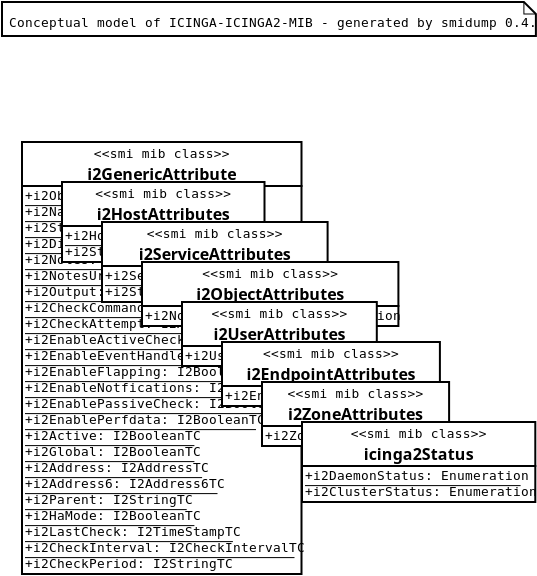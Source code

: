 <?xml version="1.0"?>
<diagram xmlns:dia="http://www.lysator.liu.se/~alla/dia/">
  <diagramdata>
    <attribute name="background">
      <color val="#ffffff"/>
    </attribute>
    <attribute name="paper">
      <composite type="paper">
        <attribute name="name">
          <string>#A4#</string>
        </attribute>
        <attribute name="tmargin">
         <real val="2.82"/>
       </attribute>
       <attribute name="bmargin">
         <real val="2.82"/>
        </attribute>
       <attribute name="lmargin">
         <real val="2.82"/>
       </attribute>
       <attribute name="rmargin">
         <real val="2.82"/>
       </attribute>
       <attribute name="is_portrait">
         <boolean val="true"/>
       </attribute>
      <attribute name="scaling">
         <real val="1"/>
      </attribute>
      <attribute name="fitto">
        <boolean val="false"/>
      </attribute>
    </composite>
   </attribute>
  </diagramdata>
  <layer name="Background" visible="true">
<object type="UML - Note" version="0" id="O0">
  <attribute name="obj_pos">
    <point val="1.00,1.00"/>
  </attribute>
  <attribute name="obj_bb">
    <rectangle val="0.50,0.50;51.42,2.20"/>
  </attribute>
  <attribute name="elem_corner">
    <point val="1.00,1.00"/>
  </attribute>
  <attribute name="elem_width">
    <real val="50.92"/>
  </attribute>
  <attribute name="elem_height">
    <real val="1.7"/>
  </attribute>
  <attribute name="text">
    <composite type="text">
      <attribute name="string">
        <string>#Conceptual model of ICINGA-ICINGA2-MIB - generated by smidump 0.4.8#</string>
      </attribute>
      <attribute name="font">
        <font name="Courier"/>
      </attribute>
      <attribute name="height">
        <real val="0.8"/>
      </attribute>
      <attribute name="pos">
        <point val="1.35,2.28"/>
      </attribute>
      <attribute name="color">
        <color val="#000000"/>
      </attribute>
      <attribute name="alignment">
        <enum val="0"/>
      </attribute>
    </composite>
  </attribute>
</object>
    <object type="UML - Class" version="0" id="i2GenericAttribute">
      <attribute name="obj_pos">
       <point val="2.00,8.00"/>
      </attribute>
     <attribute name="obj_bb">
       <rectangle val="0.0,0.0;0.0,0.0"/>
     </attribute>
     <attribute name="elem_corner">
       <point val="2.00,8.00"/>
     </attribute>
     <attribute name="elem_width">
       <real val="0.00"/>
     </attribute>
     <attribute name="elem_height">
       <real val="0.00"/>
     </attribute>
     <attribute name="name">
       <string>#i2GenericAttribute#</string>
     </attribute>
     <attribute name="stereotype">
         <string>#smi mib class#</string>
     </attribute>
     <attribute name="abstract">
       <boolean val="false"/>
     </attribute>
     <attribute name="suppress_attributes">
        <boolean val="false"/>
      </attribute>
      <attribute name="suppress_operations">
        <boolean val="true"/>
      </attribute>
     <attribute name="visible_attributes">
       <boolean val="true"/>
     </attribute>
     <attribute name="visible_operations">
        <boolean val="false"/>
      </attribute>
     <attribute name="attributes">
        <composite type="umlattribute">
          <attribute name="name">
            <string>#i2ObjectType#</string>
          </attribute>
          <attribute name="type">
            <string>#Enumeration#</string>
          </attribute>
          <attribute name="value">
            <string/>
          </attribute>
          <attribute name="visibility">
            <enum val="0"/>
          </attribute>
          <attribute name="abstract">
            <boolean val="false"/>
          </attribute>
          <attribute name="class_scope">
            <boolean val="true"/>
          </attribute>
        </composite>
        <composite type="umlattribute">
          <attribute name="name">
            <string>#i2Name#</string>
          </attribute>
          <attribute name="type">
            <string>#I2NameTC#</string>
          </attribute>
          <attribute name="value">
            <string/>
          </attribute>
          <attribute name="visibility">
            <enum val="0"/>
          </attribute>
          <attribute name="abstract">
            <boolean val="false"/>
          </attribute>
          <attribute name="class_scope">
            <boolean val="true"/>
          </attribute>
        </composite>
        <composite type="umlattribute">
          <attribute name="name">
            <string>#i2StateType#</string>
          </attribute>
          <attribute name="type">
            <string>#Enumeration#</string>
          </attribute>
          <attribute name="value">
            <string/>
          </attribute>
          <attribute name="visibility">
            <enum val="0"/>
          </attribute>
          <attribute name="abstract">
            <boolean val="false"/>
          </attribute>
          <attribute name="class_scope">
            <boolean val="true"/>
          </attribute>
        </composite>
        <composite type="umlattribute">
          <attribute name="name">
            <string>#i2DisplayName#</string>
          </attribute>
          <attribute name="type">
            <string>#I2DisplayNameTC#</string>
          </attribute>
          <attribute name="value">
            <string/>
          </attribute>
          <attribute name="visibility">
            <enum val="0"/>
          </attribute>
          <attribute name="abstract">
            <boolean val="false"/>
          </attribute>
          <attribute name="class_scope">
            <boolean val="true"/>
          </attribute>
        </composite>
        <composite type="umlattribute">
          <attribute name="name">
            <string>#i2Notes#</string>
          </attribute>
          <attribute name="type">
            <string>#I2StringTC#</string>
          </attribute>
          <attribute name="value">
            <string/>
          </attribute>
          <attribute name="visibility">
            <enum val="0"/>
          </attribute>
          <attribute name="abstract">
            <boolean val="false"/>
          </attribute>
          <attribute name="class_scope">
            <boolean val="true"/>
          </attribute>
        </composite>
        <composite type="umlattribute">
          <attribute name="name">
            <string>#i2NotesUrl#</string>
          </attribute>
          <attribute name="type">
            <string>#I2StringTC#</string>
          </attribute>
          <attribute name="value">
            <string/>
          </attribute>
          <attribute name="visibility">
            <enum val="0"/>
          </attribute>
          <attribute name="abstract">
            <boolean val="false"/>
          </attribute>
          <attribute name="class_scope">
            <boolean val="true"/>
          </attribute>
        </composite>
        <composite type="umlattribute">
          <attribute name="name">
            <string>#i2Output#</string>
          </attribute>
          <attribute name="type">
            <string>#I2StringTC#</string>
          </attribute>
          <attribute name="value">
            <string/>
          </attribute>
          <attribute name="visibility">
            <enum val="0"/>
          </attribute>
          <attribute name="abstract">
            <boolean val="false"/>
          </attribute>
          <attribute name="class_scope">
            <boolean val="true"/>
          </attribute>
        </composite>
        <composite type="umlattribute">
          <attribute name="name">
            <string>#i2CheckCommand#</string>
          </attribute>
          <attribute name="type">
            <string>#I2CheckCommandTC#</string>
          </attribute>
          <attribute name="value">
            <string/>
          </attribute>
          <attribute name="visibility">
            <enum val="0"/>
          </attribute>
          <attribute name="abstract">
            <boolean val="false"/>
          </attribute>
          <attribute name="class_scope">
            <boolean val="true"/>
          </attribute>
        </composite>
        <composite type="umlattribute">
          <attribute name="name">
            <string>#i2CheckAttempt#</string>
          </attribute>
          <attribute name="type">
            <string>#I2AttemptTC#</string>
          </attribute>
          <attribute name="value">
            <string/>
          </attribute>
          <attribute name="visibility">
            <enum val="0"/>
          </attribute>
          <attribute name="abstract">
            <boolean val="false"/>
          </attribute>
          <attribute name="class_scope">
            <boolean val="true"/>
          </attribute>
        </composite>
        <composite type="umlattribute">
          <attribute name="name">
            <string>#i2EnableActiveChecks#</string>
          </attribute>
          <attribute name="type">
            <string>#I2BooleanTC#</string>
          </attribute>
          <attribute name="value">
            <string/>
          </attribute>
          <attribute name="visibility">
            <enum val="0"/>
          </attribute>
          <attribute name="abstract">
            <boolean val="false"/>
          </attribute>
          <attribute name="class_scope">
            <boolean val="true"/>
          </attribute>
        </composite>
        <composite type="umlattribute">
          <attribute name="name">
            <string>#i2EnableEventHandler#</string>
          </attribute>
          <attribute name="type">
            <string>#I2BooleanTC#</string>
          </attribute>
          <attribute name="value">
            <string/>
          </attribute>
          <attribute name="visibility">
            <enum val="0"/>
          </attribute>
          <attribute name="abstract">
            <boolean val="false"/>
          </attribute>
          <attribute name="class_scope">
            <boolean val="true"/>
          </attribute>
        </composite>
        <composite type="umlattribute">
          <attribute name="name">
            <string>#i2EnableFlapping#</string>
          </attribute>
          <attribute name="type">
            <string>#I2BooleanTC#</string>
          </attribute>
          <attribute name="value">
            <string/>
          </attribute>
          <attribute name="visibility">
            <enum val="0"/>
          </attribute>
          <attribute name="abstract">
            <boolean val="false"/>
          </attribute>
          <attribute name="class_scope">
            <boolean val="true"/>
          </attribute>
        </composite>
        <composite type="umlattribute">
          <attribute name="name">
            <string>#i2EnableNotfications#</string>
          </attribute>
          <attribute name="type">
            <string>#I2BooleanTC#</string>
          </attribute>
          <attribute name="value">
            <string/>
          </attribute>
          <attribute name="visibility">
            <enum val="0"/>
          </attribute>
          <attribute name="abstract">
            <boolean val="false"/>
          </attribute>
          <attribute name="class_scope">
            <boolean val="true"/>
          </attribute>
        </composite>
        <composite type="umlattribute">
          <attribute name="name">
            <string>#i2EnablePassiveCheck#</string>
          </attribute>
          <attribute name="type">
            <string>#I2BooleanTC#</string>
          </attribute>
          <attribute name="value">
            <string/>
          </attribute>
          <attribute name="visibility">
            <enum val="0"/>
          </attribute>
          <attribute name="abstract">
            <boolean val="false"/>
          </attribute>
          <attribute name="class_scope">
            <boolean val="true"/>
          </attribute>
        </composite>
        <composite type="umlattribute">
          <attribute name="name">
            <string>#i2EnablePerfdata#</string>
          </attribute>
          <attribute name="type">
            <string>#I2BooleanTC#</string>
          </attribute>
          <attribute name="value">
            <string/>
          </attribute>
          <attribute name="visibility">
            <enum val="0"/>
          </attribute>
          <attribute name="abstract">
            <boolean val="false"/>
          </attribute>
          <attribute name="class_scope">
            <boolean val="true"/>
          </attribute>
        </composite>
        <composite type="umlattribute">
          <attribute name="name">
            <string>#i2Active#</string>
          </attribute>
          <attribute name="type">
            <string>#I2BooleanTC#</string>
          </attribute>
          <attribute name="value">
            <string/>
          </attribute>
          <attribute name="visibility">
            <enum val="0"/>
          </attribute>
          <attribute name="abstract">
            <boolean val="false"/>
          </attribute>
          <attribute name="class_scope">
            <boolean val="true"/>
          </attribute>
        </composite>
        <composite type="umlattribute">
          <attribute name="name">
            <string>#i2Global#</string>
          </attribute>
          <attribute name="type">
            <string>#I2BooleanTC#</string>
          </attribute>
          <attribute name="value">
            <string/>
          </attribute>
          <attribute name="visibility">
            <enum val="0"/>
          </attribute>
          <attribute name="abstract">
            <boolean val="false"/>
          </attribute>
          <attribute name="class_scope">
            <boolean val="true"/>
          </attribute>
        </composite>
        <composite type="umlattribute">
          <attribute name="name">
            <string>#i2Address#</string>
          </attribute>
          <attribute name="type">
            <string>#I2AddressTC#</string>
          </attribute>
          <attribute name="value">
            <string/>
          </attribute>
          <attribute name="visibility">
            <enum val="0"/>
          </attribute>
          <attribute name="abstract">
            <boolean val="false"/>
          </attribute>
          <attribute name="class_scope">
            <boolean val="true"/>
          </attribute>
        </composite>
        <composite type="umlattribute">
          <attribute name="name">
            <string>#i2Address6#</string>
          </attribute>
          <attribute name="type">
            <string>#I2Address6TC#</string>
          </attribute>
          <attribute name="value">
            <string/>
          </attribute>
          <attribute name="visibility">
            <enum val="0"/>
          </attribute>
          <attribute name="abstract">
            <boolean val="false"/>
          </attribute>
          <attribute name="class_scope">
            <boolean val="true"/>
          </attribute>
        </composite>
        <composite type="umlattribute">
          <attribute name="name">
            <string>#i2Parent#</string>
          </attribute>
          <attribute name="type">
            <string>#I2StringTC#</string>
          </attribute>
          <attribute name="value">
            <string/>
          </attribute>
          <attribute name="visibility">
            <enum val="0"/>
          </attribute>
          <attribute name="abstract">
            <boolean val="false"/>
          </attribute>
          <attribute name="class_scope">
            <boolean val="true"/>
          </attribute>
        </composite>
        <composite type="umlattribute">
          <attribute name="name">
            <string>#i2HaMode#</string>
          </attribute>
          <attribute name="type">
            <string>#I2BooleanTC#</string>
          </attribute>
          <attribute name="value">
            <string/>
          </attribute>
          <attribute name="visibility">
            <enum val="0"/>
          </attribute>
          <attribute name="abstract">
            <boolean val="false"/>
          </attribute>
          <attribute name="class_scope">
            <boolean val="true"/>
          </attribute>
        </composite>
        <composite type="umlattribute">
          <attribute name="name">
            <string>#i2LastCheck#</string>
          </attribute>
          <attribute name="type">
            <string>#I2TimeStampTC#</string>
          </attribute>
          <attribute name="value">
            <string/>
          </attribute>
          <attribute name="visibility">
            <enum val="0"/>
          </attribute>
          <attribute name="abstract">
            <boolean val="false"/>
          </attribute>
          <attribute name="class_scope">
            <boolean val="true"/>
          </attribute>
        </composite>
        <composite type="umlattribute">
          <attribute name="name">
            <string>#i2CheckInterval#</string>
          </attribute>
          <attribute name="type">
            <string>#I2CheckIntervalTC#</string>
          </attribute>
          <attribute name="value">
            <string/>
          </attribute>
          <attribute name="visibility">
            <enum val="0"/>
          </attribute>
          <attribute name="abstract">
            <boolean val="false"/>
          </attribute>
          <attribute name="class_scope">
            <boolean val="true"/>
          </attribute>
        </composite>
        <composite type="umlattribute">
          <attribute name="name">
            <string>#i2CheckPeriod#</string>
          </attribute>
          <attribute name="type">
            <string>#I2StringTC#</string>
          </attribute>
          <attribute name="value">
            <string/>
          </attribute>
          <attribute name="visibility">
            <enum val="0"/>
          </attribute>
          <attribute name="abstract">
            <boolean val="false"/>
          </attribute>
          <attribute name="class_scope">
            <boolean val="true"/>
          </attribute>
        </composite>
      </attribute>
     <attribute name="operations"/>
    <attribute name="template">
      <boolean val="false"/>
    </attribute>
     <attribute name="templates"/>
   </object>
    <object type="UML - Class" version="0" id="i2HostAttributes">
      <attribute name="obj_pos">
       <point val="4.00,10.00"/>
      </attribute>
     <attribute name="obj_bb">
       <rectangle val="0.0,0.0;0.0,0.0"/>
     </attribute>
     <attribute name="elem_corner">
       <point val="4.00,10.00"/>
     </attribute>
     <attribute name="elem_width">
       <real val="0.00"/>
     </attribute>
     <attribute name="elem_height">
       <real val="0.00"/>
     </attribute>
     <attribute name="name">
       <string>#i2HostAttributes#</string>
     </attribute>
     <attribute name="stereotype">
         <string>#smi mib class#</string>
     </attribute>
     <attribute name="abstract">
       <boolean val="false"/>
     </attribute>
     <attribute name="suppress_attributes">
        <boolean val="false"/>
      </attribute>
      <attribute name="suppress_operations">
        <boolean val="true"/>
      </attribute>
     <attribute name="visible_attributes">
       <boolean val="true"/>
     </attribute>
     <attribute name="visible_operations">
        <boolean val="false"/>
      </attribute>
     <attribute name="attributes">
        <composite type="umlattribute">
          <attribute name="name">
            <string>#i2HostName#</string>
          </attribute>
          <attribute name="type">
            <string>#I2HostNameTC#</string>
          </attribute>
          <attribute name="value">
            <string/>
          </attribute>
          <attribute name="visibility">
            <enum val="0"/>
          </attribute>
          <attribute name="abstract">
            <boolean val="false"/>
          </attribute>
          <attribute name="class_scope">
            <boolean val="true"/>
          </attribute>
        </composite>
        <composite type="umlattribute">
          <attribute name="name">
            <string>#i2StateHost#</string>
          </attribute>
          <attribute name="type">
            <string>#Enumeration#</string>
          </attribute>
          <attribute name="value">
            <string/>
          </attribute>
          <attribute name="visibility">
            <enum val="0"/>
          </attribute>
          <attribute name="abstract">
            <boolean val="false"/>
          </attribute>
          <attribute name="class_scope">
            <boolean val="true"/>
          </attribute>
        </composite>
      </attribute>
     <attribute name="operations"/>
    <attribute name="template">
      <boolean val="false"/>
    </attribute>
     <attribute name="templates"/>
   </object>
    <object type="UML - Class" version="0" id="i2ServiceAttributes">
      <attribute name="obj_pos">
       <point val="6.00,12.00"/>
      </attribute>
     <attribute name="obj_bb">
       <rectangle val="0.0,0.0;0.0,0.0"/>
     </attribute>
     <attribute name="elem_corner">
       <point val="6.00,12.00"/>
     </attribute>
     <attribute name="elem_width">
       <real val="0.00"/>
     </attribute>
     <attribute name="elem_height">
       <real val="0.00"/>
     </attribute>
     <attribute name="name">
       <string>#i2ServiceAttributes#</string>
     </attribute>
     <attribute name="stereotype">
         <string>#smi mib class#</string>
     </attribute>
     <attribute name="abstract">
       <boolean val="false"/>
     </attribute>
     <attribute name="suppress_attributes">
        <boolean val="false"/>
      </attribute>
      <attribute name="suppress_operations">
        <boolean val="true"/>
      </attribute>
     <attribute name="visible_attributes">
       <boolean val="true"/>
     </attribute>
     <attribute name="visible_operations">
        <boolean val="false"/>
      </attribute>
     <attribute name="attributes">
        <composite type="umlattribute">
          <attribute name="name">
            <string>#i2ServiceName#</string>
          </attribute>
          <attribute name="type">
            <string>#I2StringTC#</string>
          </attribute>
          <attribute name="value">
            <string/>
          </attribute>
          <attribute name="visibility">
            <enum val="0"/>
          </attribute>
          <attribute name="abstract">
            <boolean val="false"/>
          </attribute>
          <attribute name="class_scope">
            <boolean val="true"/>
          </attribute>
        </composite>
        <composite type="umlattribute">
          <attribute name="name">
            <string>#i2StateService#</string>
          </attribute>
          <attribute name="type">
            <string>#Enumeration#</string>
          </attribute>
          <attribute name="value">
            <string/>
          </attribute>
          <attribute name="visibility">
            <enum val="0"/>
          </attribute>
          <attribute name="abstract">
            <boolean val="false"/>
          </attribute>
          <attribute name="class_scope">
            <boolean val="true"/>
          </attribute>
        </composite>
      </attribute>
     <attribute name="operations"/>
    <attribute name="template">
      <boolean val="false"/>
    </attribute>
     <attribute name="templates"/>
   </object>
    <object type="UML - Class" version="0" id="i2ObjectAttributes">
      <attribute name="obj_pos">
       <point val="8.00,14.00"/>
      </attribute>
     <attribute name="obj_bb">
       <rectangle val="0.0,0.0;0.0,0.0"/>
     </attribute>
     <attribute name="elem_corner">
       <point val="8.00,14.00"/>
     </attribute>
     <attribute name="elem_width">
       <real val="0.00"/>
     </attribute>
     <attribute name="elem_height">
       <real val="0.00"/>
     </attribute>
     <attribute name="name">
       <string>#i2ObjectAttributes#</string>
     </attribute>
     <attribute name="stereotype">
         <string>#smi mib class#</string>
     </attribute>
     <attribute name="abstract">
       <boolean val="false"/>
     </attribute>
     <attribute name="suppress_attributes">
        <boolean val="false"/>
      </attribute>
      <attribute name="suppress_operations">
        <boolean val="true"/>
      </attribute>
     <attribute name="visible_attributes">
       <boolean val="true"/>
     </attribute>
     <attribute name="visible_operations">
        <boolean val="false"/>
      </attribute>
     <attribute name="attributes">
        <composite type="umlattribute">
          <attribute name="name">
            <string>#i2NotificationType#</string>
          </attribute>
          <attribute name="type">
            <string>#Enumeration#</string>
          </attribute>
          <attribute name="value">
            <string/>
          </attribute>
          <attribute name="visibility">
            <enum val="0"/>
          </attribute>
          <attribute name="abstract">
            <boolean val="false"/>
          </attribute>
          <attribute name="class_scope">
            <boolean val="true"/>
          </attribute>
        </composite>
      </attribute>
     <attribute name="operations"/>
    <attribute name="template">
      <boolean val="false"/>
    </attribute>
     <attribute name="templates"/>
   </object>
    <object type="UML - Class" version="0" id="i2UserAttributes">
      <attribute name="obj_pos">
       <point val="10.00,16.00"/>
      </attribute>
     <attribute name="obj_bb">
       <rectangle val="0.0,0.0;0.0,0.0"/>
     </attribute>
     <attribute name="elem_corner">
       <point val="10.00,16.00"/>
     </attribute>
     <attribute name="elem_width">
       <real val="0.00"/>
     </attribute>
     <attribute name="elem_height">
       <real val="0.00"/>
     </attribute>
     <attribute name="name">
       <string>#i2UserAttributes#</string>
     </attribute>
     <attribute name="stereotype">
         <string>#smi mib class#</string>
     </attribute>
     <attribute name="abstract">
       <boolean val="false"/>
     </attribute>
     <attribute name="suppress_attributes">
        <boolean val="false"/>
      </attribute>
      <attribute name="suppress_operations">
        <boolean val="true"/>
      </attribute>
     <attribute name="visible_attributes">
       <boolean val="true"/>
     </attribute>
     <attribute name="visible_operations">
        <boolean val="false"/>
      </attribute>
     <attribute name="attributes">
        <composite type="umlattribute">
          <attribute name="name">
            <string>#i2UserPager#</string>
          </attribute>
          <attribute name="type">
            <string>#I2StringTC#</string>
          </attribute>
          <attribute name="value">
            <string/>
          </attribute>
          <attribute name="visibility">
            <enum val="0"/>
          </attribute>
          <attribute name="abstract">
            <boolean val="false"/>
          </attribute>
          <attribute name="class_scope">
            <boolean val="true"/>
          </attribute>
        </composite>
      </attribute>
     <attribute name="operations"/>
    <attribute name="template">
      <boolean val="false"/>
    </attribute>
     <attribute name="templates"/>
   </object>
    <object type="UML - Class" version="0" id="i2EndpointAttributes">
      <attribute name="obj_pos">
       <point val="12.00,18.00"/>
      </attribute>
     <attribute name="obj_bb">
       <rectangle val="0.0,0.0;0.0,0.0"/>
     </attribute>
     <attribute name="elem_corner">
       <point val="12.00,18.00"/>
     </attribute>
     <attribute name="elem_width">
       <real val="0.00"/>
     </attribute>
     <attribute name="elem_height">
       <real val="0.00"/>
     </attribute>
     <attribute name="name">
       <string>#i2EndpointAttributes#</string>
     </attribute>
     <attribute name="stereotype">
         <string>#smi mib class#</string>
     </attribute>
     <attribute name="abstract">
       <boolean val="false"/>
     </attribute>
     <attribute name="suppress_attributes">
        <boolean val="false"/>
      </attribute>
      <attribute name="suppress_operations">
        <boolean val="true"/>
      </attribute>
     <attribute name="visible_attributes">
       <boolean val="true"/>
     </attribute>
     <attribute name="visible_operations">
        <boolean val="false"/>
      </attribute>
     <attribute name="attributes">
        <composite type="umlattribute">
          <attribute name="name">
            <string>#i2EndpointName#</string>
          </attribute>
          <attribute name="type">
            <string>#I2StringTC#</string>
          </attribute>
          <attribute name="value">
            <string/>
          </attribute>
          <attribute name="visibility">
            <enum val="0"/>
          </attribute>
          <attribute name="abstract">
            <boolean val="false"/>
          </attribute>
          <attribute name="class_scope">
            <boolean val="true"/>
          </attribute>
        </composite>
      </attribute>
     <attribute name="operations"/>
    <attribute name="template">
      <boolean val="false"/>
    </attribute>
     <attribute name="templates"/>
   </object>
    <object type="UML - Class" version="0" id="i2ZoneAttributes">
      <attribute name="obj_pos">
       <point val="14.00,20.00"/>
      </attribute>
     <attribute name="obj_bb">
       <rectangle val="0.0,0.0;0.0,0.0"/>
     </attribute>
     <attribute name="elem_corner">
       <point val="14.00,20.00"/>
     </attribute>
     <attribute name="elem_width">
       <real val="0.00"/>
     </attribute>
     <attribute name="elem_height">
       <real val="0.00"/>
     </attribute>
     <attribute name="name">
       <string>#i2ZoneAttributes#</string>
     </attribute>
     <attribute name="stereotype">
         <string>#smi mib class#</string>
     </attribute>
     <attribute name="abstract">
       <boolean val="false"/>
     </attribute>
     <attribute name="suppress_attributes">
        <boolean val="false"/>
      </attribute>
      <attribute name="suppress_operations">
        <boolean val="true"/>
      </attribute>
     <attribute name="visible_attributes">
       <boolean val="true"/>
     </attribute>
     <attribute name="visible_operations">
        <boolean val="false"/>
      </attribute>
     <attribute name="attributes">
        <composite type="umlattribute">
          <attribute name="name">
            <string>#i2ZoneName#</string>
          </attribute>
          <attribute name="type">
            <string>#I2StringTC#</string>
          </attribute>
          <attribute name="value">
            <string/>
          </attribute>
          <attribute name="visibility">
            <enum val="0"/>
          </attribute>
          <attribute name="abstract">
            <boolean val="false"/>
          </attribute>
          <attribute name="class_scope">
            <boolean val="true"/>
          </attribute>
        </composite>
      </attribute>
     <attribute name="operations"/>
    <attribute name="template">
      <boolean val="false"/>
    </attribute>
     <attribute name="templates"/>
   </object>
    <object type="UML - Class" version="0" id="icinga2Status">
      <attribute name="obj_pos">
       <point val="16.00,22.00"/>
      </attribute>
     <attribute name="obj_bb">
       <rectangle val="0.0,0.0;0.0,0.0"/>
     </attribute>
     <attribute name="elem_corner">
       <point val="16.00,22.00"/>
     </attribute>
     <attribute name="elem_width">
       <real val="0.00"/>
     </attribute>
     <attribute name="elem_height">
       <real val="0.00"/>
     </attribute>
     <attribute name="name">
       <string>#icinga2Status#</string>
     </attribute>
     <attribute name="stereotype">
         <string>#smi mib class#</string>
     </attribute>
     <attribute name="abstract">
       <boolean val="false"/>
     </attribute>
     <attribute name="suppress_attributes">
        <boolean val="false"/>
      </attribute>
      <attribute name="suppress_operations">
        <boolean val="true"/>
      </attribute>
     <attribute name="visible_attributes">
       <boolean val="true"/>
     </attribute>
     <attribute name="visible_operations">
        <boolean val="false"/>
      </attribute>
     <attribute name="attributes">
        <composite type="umlattribute">
          <attribute name="name">
            <string>#i2DaemonStatus#</string>
          </attribute>
          <attribute name="type">
            <string>#Enumeration#</string>
          </attribute>
          <attribute name="value">
            <string/>
          </attribute>
          <attribute name="visibility">
            <enum val="0"/>
          </attribute>
          <attribute name="abstract">
            <boolean val="false"/>
          </attribute>
          <attribute name="class_scope">
            <boolean val="true"/>
          </attribute>
        </composite>
        <composite type="umlattribute">
          <attribute name="name">
            <string>#i2ClusterStatus#</string>
          </attribute>
          <attribute name="type">
            <string>#Enumeration#</string>
          </attribute>
          <attribute name="value">
            <string/>
          </attribute>
          <attribute name="visibility">
            <enum val="0"/>
          </attribute>
          <attribute name="abstract">
            <boolean val="false"/>
          </attribute>
          <attribute name="class_scope">
            <boolean val="true"/>
          </attribute>
        </composite>
      </attribute>
     <attribute name="operations"/>
    <attribute name="template">
      <boolean val="false"/>
    </attribute>
     <attribute name="templates"/>
   </object>
  </layer>
</diagram>
